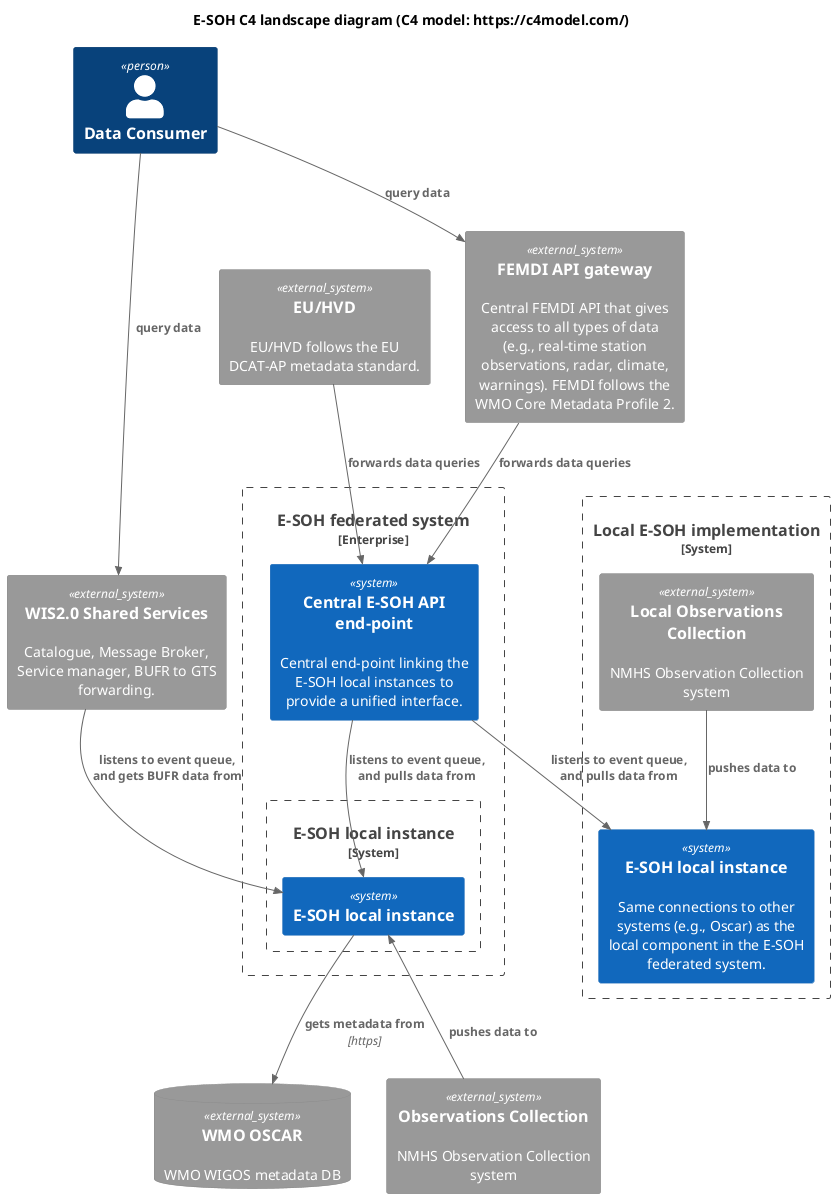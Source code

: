 @startuml "E-SOH-C4-landscape-diagram"

!include <C4/C4_Container>

'!include https://raw.githubusercontent.com/plantuml-stdlib/C4-PlantUML/master/C4_Context.puml
' or use local:
'!include C4_Context.puml

LAYOUT_TOP_DOWN()
'LAYOUT_LEFT_RIGHT()
'LAYOUT_AS_SKETCH()
'LAYOUT_WITH_LEGEND()

title E-SOH C4 landscape diagram (C4 model: https://c4model.com/)

'AddElementTag("microService", $shape=EightSidedShape(), $bgColor="CornflowerBlue", $fontColor="white", $legendText="micro service\neight sided")


Person(consumer, "Data Consumer")

System_Ext(hvd, "EU/HVD", "EU/HVD follows the EU DCAT-AP metadata standard.")

System_Ext("femdigw", "FEMDI API gateway", "Central FEMDI API that gives access to all types of data (e.g., real-time station observations, radar, climate, warnings). FEMDI follows the WMO Core Metadata Profile 2.")

Enterprise_Boundary(esoh_all, "E-SOH federated system"){
  System(centralapi, "Central E-SOH API end-point", "Central end-point linking the E-SOH local instances to provide a unified interface.")

  System_Boundary(esoh_fed, "E-SOH local instance"){
    System(esoh, "E-SOH local instance", "")
  }
}

System_Ext(wis2shared, "WIS2.0 Shared Services", "Catalogue, Message Broker, Service manager, BUFR to GTS forwarding.")
'System_Ext(wis2gts, "WMO WIS2.0 GTS relay", "Relay the BUFR files into GTS.")

System_Boundary(esoh_local_implementation, "Local E-SOH implementation"){
    System_Ext(obscoll_local,"Local Observations Collection", "NMHS Observation Collection system")
    System(esoh_local, "E-SOH local instance", "Same connections to other systems (e.g., Oscar) as the local component in the E-SOH federated system.")
}

SystemDb_Ext(oscar, "WMO OSCAR", "WMO WIGOS metadata DB")
System_Ext(obscoll,"Observations Collection", "NMHS Observation Collection system")

Rel_U(obscoll, esoh, "pushes data to")

Rel(obscoll_local, esoh_local, "pushes data to")


Rel(wis2shared, esoh, "listens to event queue, and gets BUFR data from")
Rel(esoh, oscar, "gets metadata from", "https")

Rel(consumer, wis2shared ,"query data")
Rel("consumer", "femdigw","query data")
Rel(femdigw, centralapi, "forwards data queries")
Rel(hvd, centralapi, "forwards data queries")
Rel(centralapi, esoh_local, "listens to event queue, and pulls data from")
Rel(centralapi, esoh, "listens to event queue, and pulls data from")


'layout:
'Lay_U("oscar", "obscoll")
'Lay_L("obscoll","esoh")

@enduml
